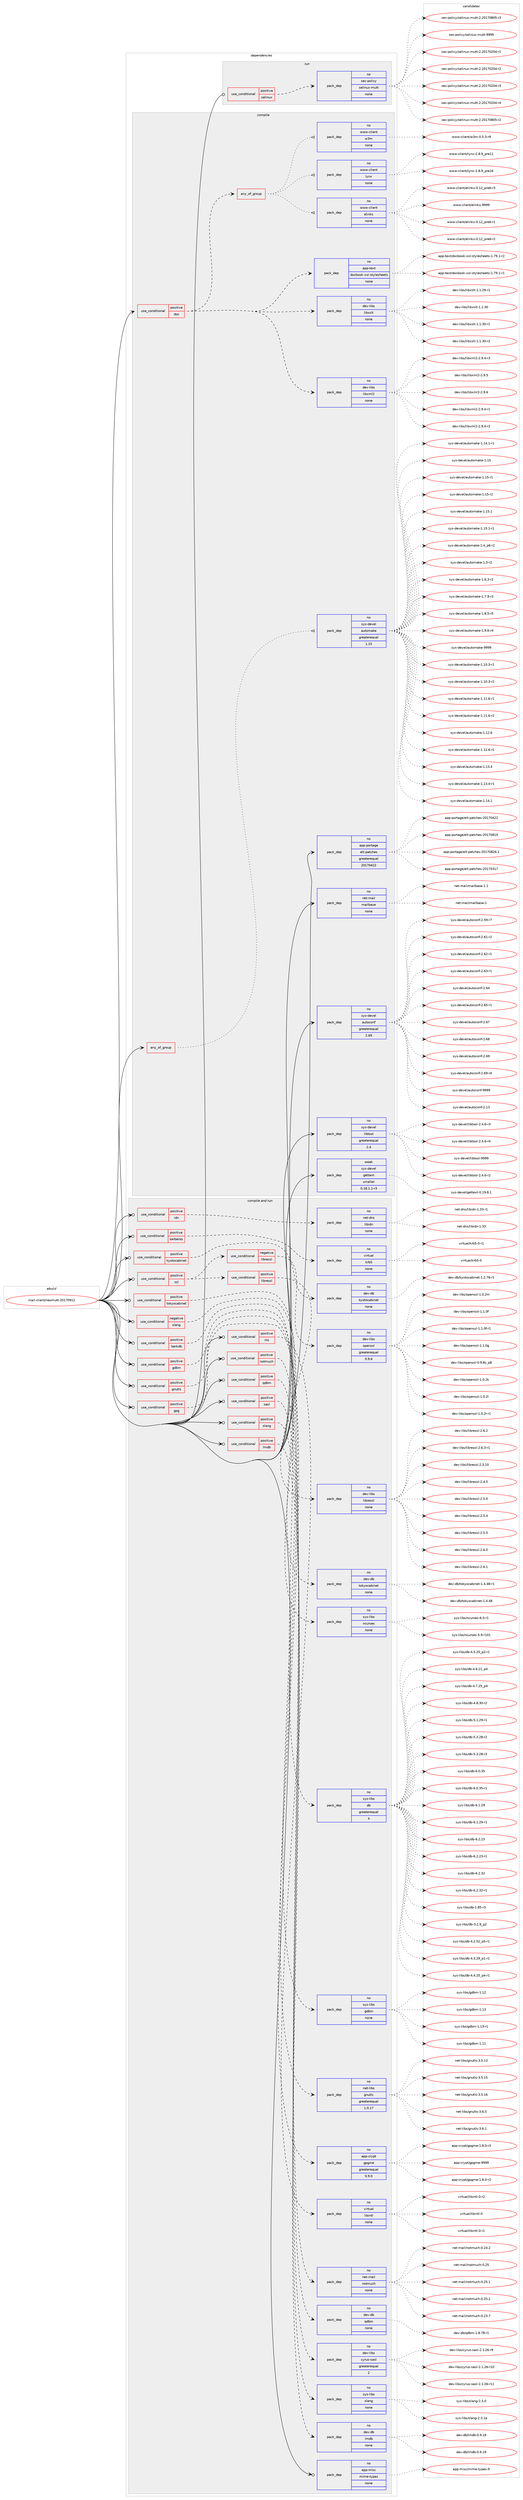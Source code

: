 digraph prolog {

# *************
# Graph options
# *************

newrank=true;
concentrate=true;
compound=true;
graph [rankdir=LR,fontname=Helvetica,fontsize=10,ranksep=1.5];#, ranksep=2.5, nodesep=0.2];
edge  [arrowhead=vee];
node  [fontname=Helvetica,fontsize=10];

# **********
# The ebuild
# **********

subgraph cluster_leftcol {
color=gray;
rank=same;
label=<<i>ebuild</i>>;
id [label="mail-client/neomutt-20170912", color=red, width=4, href="../mail-client/neomutt-20170912.svg"];
}

# ****************
# The dependencies
# ****************

subgraph cluster_midcol {
color=gray;
label=<<i>dependencies</i>>;
subgraph cluster_compile {
fillcolor="#eeeeee";
style=filled;
label=<<i>compile</i>>;
subgraph any4965 {
dependency340709 [label=<<TABLE BORDER="0" CELLBORDER="1" CELLSPACING="0" CELLPADDING="4"><TR><TD CELLPADDING="10">any_of_group</TD></TR></TABLE>>, shape=none, color=red];subgraph pack250553 {
dependency340710 [label=<<TABLE BORDER="0" CELLBORDER="1" CELLSPACING="0" CELLPADDING="4" WIDTH="220"><TR><TD ROWSPAN="6" CELLPADDING="30">pack_dep</TD></TR><TR><TD WIDTH="110">no</TD></TR><TR><TD>sys-devel</TD></TR><TR><TD>automake</TD></TR><TR><TD>greaterequal</TD></TR><TR><TD>1.15</TD></TR></TABLE>>, shape=none, color=blue];
}
dependency340709:e -> dependency340710:w [weight=20,style="dotted",arrowhead="oinv"];
}
id:e -> dependency340709:w [weight=20,style="solid",arrowhead="vee"];
subgraph cond85090 {
dependency340711 [label=<<TABLE BORDER="0" CELLBORDER="1" CELLSPACING="0" CELLPADDING="4"><TR><TD ROWSPAN="3" CELLPADDING="10">use_conditional</TD></TR><TR><TD>positive</TD></TR><TR><TD>doc</TD></TR></TABLE>>, shape=none, color=red];
subgraph pack250554 {
dependency340712 [label=<<TABLE BORDER="0" CELLBORDER="1" CELLSPACING="0" CELLPADDING="4" WIDTH="220"><TR><TD ROWSPAN="6" CELLPADDING="30">pack_dep</TD></TR><TR><TD WIDTH="110">no</TD></TR><TR><TD>dev-libs</TD></TR><TR><TD>libxml2</TD></TR><TR><TD>none</TD></TR><TR><TD></TD></TR></TABLE>>, shape=none, color=blue];
}
dependency340711:e -> dependency340712:w [weight=20,style="dashed",arrowhead="vee"];
subgraph pack250555 {
dependency340713 [label=<<TABLE BORDER="0" CELLBORDER="1" CELLSPACING="0" CELLPADDING="4" WIDTH="220"><TR><TD ROWSPAN="6" CELLPADDING="30">pack_dep</TD></TR><TR><TD WIDTH="110">no</TD></TR><TR><TD>dev-libs</TD></TR><TR><TD>libxslt</TD></TR><TR><TD>none</TD></TR><TR><TD></TD></TR></TABLE>>, shape=none, color=blue];
}
dependency340711:e -> dependency340713:w [weight=20,style="dashed",arrowhead="vee"];
subgraph pack250556 {
dependency340714 [label=<<TABLE BORDER="0" CELLBORDER="1" CELLSPACING="0" CELLPADDING="4" WIDTH="220"><TR><TD ROWSPAN="6" CELLPADDING="30">pack_dep</TD></TR><TR><TD WIDTH="110">no</TD></TR><TR><TD>app-text</TD></TR><TR><TD>docbook-xsl-stylesheets</TD></TR><TR><TD>none</TD></TR><TR><TD></TD></TR></TABLE>>, shape=none, color=blue];
}
dependency340711:e -> dependency340714:w [weight=20,style="dashed",arrowhead="vee"];
subgraph any4966 {
dependency340715 [label=<<TABLE BORDER="0" CELLBORDER="1" CELLSPACING="0" CELLPADDING="4"><TR><TD CELLPADDING="10">any_of_group</TD></TR></TABLE>>, shape=none, color=red];subgraph pack250557 {
dependency340716 [label=<<TABLE BORDER="0" CELLBORDER="1" CELLSPACING="0" CELLPADDING="4" WIDTH="220"><TR><TD ROWSPAN="6" CELLPADDING="30">pack_dep</TD></TR><TR><TD WIDTH="110">no</TD></TR><TR><TD>www-client</TD></TR><TR><TD>lynx</TD></TR><TR><TD>none</TD></TR><TR><TD></TD></TR></TABLE>>, shape=none, color=blue];
}
dependency340715:e -> dependency340716:w [weight=20,style="dotted",arrowhead="oinv"];
subgraph pack250558 {
dependency340717 [label=<<TABLE BORDER="0" CELLBORDER="1" CELLSPACING="0" CELLPADDING="4" WIDTH="220"><TR><TD ROWSPAN="6" CELLPADDING="30">pack_dep</TD></TR><TR><TD WIDTH="110">no</TD></TR><TR><TD>www-client</TD></TR><TR><TD>w3m</TD></TR><TR><TD>none</TD></TR><TR><TD></TD></TR></TABLE>>, shape=none, color=blue];
}
dependency340715:e -> dependency340717:w [weight=20,style="dotted",arrowhead="oinv"];
subgraph pack250559 {
dependency340718 [label=<<TABLE BORDER="0" CELLBORDER="1" CELLSPACING="0" CELLPADDING="4" WIDTH="220"><TR><TD ROWSPAN="6" CELLPADDING="30">pack_dep</TD></TR><TR><TD WIDTH="110">no</TD></TR><TR><TD>www-client</TD></TR><TR><TD>elinks</TD></TR><TR><TD>none</TD></TR><TR><TD></TD></TR></TABLE>>, shape=none, color=blue];
}
dependency340715:e -> dependency340718:w [weight=20,style="dotted",arrowhead="oinv"];
}
dependency340711:e -> dependency340715:w [weight=20,style="dashed",arrowhead="vee"];
}
id:e -> dependency340711:w [weight=20,style="solid",arrowhead="vee"];
subgraph pack250560 {
dependency340719 [label=<<TABLE BORDER="0" CELLBORDER="1" CELLSPACING="0" CELLPADDING="4" WIDTH="220"><TR><TD ROWSPAN="6" CELLPADDING="30">pack_dep</TD></TR><TR><TD WIDTH="110">no</TD></TR><TR><TD>app-portage</TD></TR><TR><TD>elt-patches</TD></TR><TR><TD>greaterequal</TD></TR><TR><TD>20170422</TD></TR></TABLE>>, shape=none, color=blue];
}
id:e -> dependency340719:w [weight=20,style="solid",arrowhead="vee"];
subgraph pack250561 {
dependency340720 [label=<<TABLE BORDER="0" CELLBORDER="1" CELLSPACING="0" CELLPADDING="4" WIDTH="220"><TR><TD ROWSPAN="6" CELLPADDING="30">pack_dep</TD></TR><TR><TD WIDTH="110">no</TD></TR><TR><TD>net-mail</TD></TR><TR><TD>mailbase</TD></TR><TR><TD>none</TD></TR><TR><TD></TD></TR></TABLE>>, shape=none, color=blue];
}
id:e -> dependency340720:w [weight=20,style="solid",arrowhead="vee"];
subgraph pack250562 {
dependency340721 [label=<<TABLE BORDER="0" CELLBORDER="1" CELLSPACING="0" CELLPADDING="4" WIDTH="220"><TR><TD ROWSPAN="6" CELLPADDING="30">pack_dep</TD></TR><TR><TD WIDTH="110">no</TD></TR><TR><TD>sys-devel</TD></TR><TR><TD>autoconf</TD></TR><TR><TD>greaterequal</TD></TR><TR><TD>2.69</TD></TR></TABLE>>, shape=none, color=blue];
}
id:e -> dependency340721:w [weight=20,style="solid",arrowhead="vee"];
subgraph pack250563 {
dependency340722 [label=<<TABLE BORDER="0" CELLBORDER="1" CELLSPACING="0" CELLPADDING="4" WIDTH="220"><TR><TD ROWSPAN="6" CELLPADDING="30">pack_dep</TD></TR><TR><TD WIDTH="110">no</TD></TR><TR><TD>sys-devel</TD></TR><TR><TD>libtool</TD></TR><TR><TD>greaterequal</TD></TR><TR><TD>2.4</TD></TR></TABLE>>, shape=none, color=blue];
}
id:e -> dependency340722:w [weight=20,style="solid",arrowhead="vee"];
subgraph pack250564 {
dependency340723 [label=<<TABLE BORDER="0" CELLBORDER="1" CELLSPACING="0" CELLPADDING="4" WIDTH="220"><TR><TD ROWSPAN="6" CELLPADDING="30">pack_dep</TD></TR><TR><TD WIDTH="110">weak</TD></TR><TR><TD>sys-devel</TD></TR><TR><TD>gettext</TD></TR><TR><TD>smaller</TD></TR><TR><TD>0.18.1.1-r3</TD></TR></TABLE>>, shape=none, color=blue];
}
id:e -> dependency340723:w [weight=20,style="solid",arrowhead="vee"];
}
subgraph cluster_compileandrun {
fillcolor="#eeeeee";
style=filled;
label=<<i>compile and run</i>>;
subgraph cond85091 {
dependency340724 [label=<<TABLE BORDER="0" CELLBORDER="1" CELLSPACING="0" CELLPADDING="4"><TR><TD ROWSPAN="3" CELLPADDING="10">use_conditional</TD></TR><TR><TD>negative</TD></TR><TR><TD>slang</TD></TR></TABLE>>, shape=none, color=red];
subgraph pack250565 {
dependency340725 [label=<<TABLE BORDER="0" CELLBORDER="1" CELLSPACING="0" CELLPADDING="4" WIDTH="220"><TR><TD ROWSPAN="6" CELLPADDING="30">pack_dep</TD></TR><TR><TD WIDTH="110">no</TD></TR><TR><TD>sys-libs</TD></TR><TR><TD>ncurses</TD></TR><TR><TD>none</TD></TR><TR><TD></TD></TR></TABLE>>, shape=none, color=blue];
}
dependency340724:e -> dependency340725:w [weight=20,style="dashed",arrowhead="vee"];
}
id:e -> dependency340724:w [weight=20,style="solid",arrowhead="odotvee"];
subgraph cond85092 {
dependency340726 [label=<<TABLE BORDER="0" CELLBORDER="1" CELLSPACING="0" CELLPADDING="4"><TR><TD ROWSPAN="3" CELLPADDING="10">use_conditional</TD></TR><TR><TD>positive</TD></TR><TR><TD>berkdb</TD></TR></TABLE>>, shape=none, color=red];
subgraph pack250566 {
dependency340727 [label=<<TABLE BORDER="0" CELLBORDER="1" CELLSPACING="0" CELLPADDING="4" WIDTH="220"><TR><TD ROWSPAN="6" CELLPADDING="30">pack_dep</TD></TR><TR><TD WIDTH="110">no</TD></TR><TR><TD>sys-libs</TD></TR><TR><TD>db</TD></TR><TR><TD>greaterequal</TD></TR><TR><TD>4</TD></TR></TABLE>>, shape=none, color=blue];
}
dependency340726:e -> dependency340727:w [weight=20,style="dashed",arrowhead="vee"];
}
id:e -> dependency340726:w [weight=20,style="solid",arrowhead="odotvee"];
subgraph cond85093 {
dependency340728 [label=<<TABLE BORDER="0" CELLBORDER="1" CELLSPACING="0" CELLPADDING="4"><TR><TD ROWSPAN="3" CELLPADDING="10">use_conditional</TD></TR><TR><TD>positive</TD></TR><TR><TD>gdbm</TD></TR></TABLE>>, shape=none, color=red];
subgraph pack250567 {
dependency340729 [label=<<TABLE BORDER="0" CELLBORDER="1" CELLSPACING="0" CELLPADDING="4" WIDTH="220"><TR><TD ROWSPAN="6" CELLPADDING="30">pack_dep</TD></TR><TR><TD WIDTH="110">no</TD></TR><TR><TD>sys-libs</TD></TR><TR><TD>gdbm</TD></TR><TR><TD>none</TD></TR><TR><TD></TD></TR></TABLE>>, shape=none, color=blue];
}
dependency340728:e -> dependency340729:w [weight=20,style="dashed",arrowhead="vee"];
}
id:e -> dependency340728:w [weight=20,style="solid",arrowhead="odotvee"];
subgraph cond85094 {
dependency340730 [label=<<TABLE BORDER="0" CELLBORDER="1" CELLSPACING="0" CELLPADDING="4"><TR><TD ROWSPAN="3" CELLPADDING="10">use_conditional</TD></TR><TR><TD>positive</TD></TR><TR><TD>gnutls</TD></TR></TABLE>>, shape=none, color=red];
subgraph pack250568 {
dependency340731 [label=<<TABLE BORDER="0" CELLBORDER="1" CELLSPACING="0" CELLPADDING="4" WIDTH="220"><TR><TD ROWSPAN="6" CELLPADDING="30">pack_dep</TD></TR><TR><TD WIDTH="110">no</TD></TR><TR><TD>net-libs</TD></TR><TR><TD>gnutls</TD></TR><TR><TD>greaterequal</TD></TR><TR><TD>1.0.17</TD></TR></TABLE>>, shape=none, color=blue];
}
dependency340730:e -> dependency340731:w [weight=20,style="dashed",arrowhead="vee"];
}
id:e -> dependency340730:w [weight=20,style="solid",arrowhead="odotvee"];
subgraph cond85095 {
dependency340732 [label=<<TABLE BORDER="0" CELLBORDER="1" CELLSPACING="0" CELLPADDING="4"><TR><TD ROWSPAN="3" CELLPADDING="10">use_conditional</TD></TR><TR><TD>positive</TD></TR><TR><TD>gpg</TD></TR></TABLE>>, shape=none, color=red];
subgraph pack250569 {
dependency340733 [label=<<TABLE BORDER="0" CELLBORDER="1" CELLSPACING="0" CELLPADDING="4" WIDTH="220"><TR><TD ROWSPAN="6" CELLPADDING="30">pack_dep</TD></TR><TR><TD WIDTH="110">no</TD></TR><TR><TD>app-crypt</TD></TR><TR><TD>gpgme</TD></TR><TR><TD>greaterequal</TD></TR><TR><TD>0.9.0</TD></TR></TABLE>>, shape=none, color=blue];
}
dependency340732:e -> dependency340733:w [weight=20,style="dashed",arrowhead="vee"];
}
id:e -> dependency340732:w [weight=20,style="solid",arrowhead="odotvee"];
subgraph cond85096 {
dependency340734 [label=<<TABLE BORDER="0" CELLBORDER="1" CELLSPACING="0" CELLPADDING="4"><TR><TD ROWSPAN="3" CELLPADDING="10">use_conditional</TD></TR><TR><TD>positive</TD></TR><TR><TD>idn</TD></TR></TABLE>>, shape=none, color=red];
subgraph pack250570 {
dependency340735 [label=<<TABLE BORDER="0" CELLBORDER="1" CELLSPACING="0" CELLPADDING="4" WIDTH="220"><TR><TD ROWSPAN="6" CELLPADDING="30">pack_dep</TD></TR><TR><TD WIDTH="110">no</TD></TR><TR><TD>net-dns</TD></TR><TR><TD>libidn</TD></TR><TR><TD>none</TD></TR><TR><TD></TD></TR></TABLE>>, shape=none, color=blue];
}
dependency340734:e -> dependency340735:w [weight=20,style="dashed",arrowhead="vee"];
}
id:e -> dependency340734:w [weight=20,style="solid",arrowhead="odotvee"];
subgraph cond85097 {
dependency340736 [label=<<TABLE BORDER="0" CELLBORDER="1" CELLSPACING="0" CELLPADDING="4"><TR><TD ROWSPAN="3" CELLPADDING="10">use_conditional</TD></TR><TR><TD>positive</TD></TR><TR><TD>kerberos</TD></TR></TABLE>>, shape=none, color=red];
subgraph pack250571 {
dependency340737 [label=<<TABLE BORDER="0" CELLBORDER="1" CELLSPACING="0" CELLPADDING="4" WIDTH="220"><TR><TD ROWSPAN="6" CELLPADDING="30">pack_dep</TD></TR><TR><TD WIDTH="110">no</TD></TR><TR><TD>virtual</TD></TR><TR><TD>krb5</TD></TR><TR><TD>none</TD></TR><TR><TD></TD></TR></TABLE>>, shape=none, color=blue];
}
dependency340736:e -> dependency340737:w [weight=20,style="dashed",arrowhead="vee"];
}
id:e -> dependency340736:w [weight=20,style="solid",arrowhead="odotvee"];
subgraph cond85098 {
dependency340738 [label=<<TABLE BORDER="0" CELLBORDER="1" CELLSPACING="0" CELLPADDING="4"><TR><TD ROWSPAN="3" CELLPADDING="10">use_conditional</TD></TR><TR><TD>positive</TD></TR><TR><TD>kyotocabinet</TD></TR></TABLE>>, shape=none, color=red];
subgraph pack250572 {
dependency340739 [label=<<TABLE BORDER="0" CELLBORDER="1" CELLSPACING="0" CELLPADDING="4" WIDTH="220"><TR><TD ROWSPAN="6" CELLPADDING="30">pack_dep</TD></TR><TR><TD WIDTH="110">no</TD></TR><TR><TD>dev-db</TD></TR><TR><TD>kyotocabinet</TD></TR><TR><TD>none</TD></TR><TR><TD></TD></TR></TABLE>>, shape=none, color=blue];
}
dependency340738:e -> dependency340739:w [weight=20,style="dashed",arrowhead="vee"];
}
id:e -> dependency340738:w [weight=20,style="solid",arrowhead="odotvee"];
subgraph cond85099 {
dependency340740 [label=<<TABLE BORDER="0" CELLBORDER="1" CELLSPACING="0" CELLPADDING="4"><TR><TD ROWSPAN="3" CELLPADDING="10">use_conditional</TD></TR><TR><TD>positive</TD></TR><TR><TD>lmdb</TD></TR></TABLE>>, shape=none, color=red];
subgraph pack250573 {
dependency340741 [label=<<TABLE BORDER="0" CELLBORDER="1" CELLSPACING="0" CELLPADDING="4" WIDTH="220"><TR><TD ROWSPAN="6" CELLPADDING="30">pack_dep</TD></TR><TR><TD WIDTH="110">no</TD></TR><TR><TD>dev-db</TD></TR><TR><TD>lmdb</TD></TR><TR><TD>none</TD></TR><TR><TD></TD></TR></TABLE>>, shape=none, color=blue];
}
dependency340740:e -> dependency340741:w [weight=20,style="dashed",arrowhead="vee"];
}
id:e -> dependency340740:w [weight=20,style="solid",arrowhead="odotvee"];
subgraph cond85100 {
dependency340742 [label=<<TABLE BORDER="0" CELLBORDER="1" CELLSPACING="0" CELLPADDING="4"><TR><TD ROWSPAN="3" CELLPADDING="10">use_conditional</TD></TR><TR><TD>positive</TD></TR><TR><TD>nls</TD></TR></TABLE>>, shape=none, color=red];
subgraph pack250574 {
dependency340743 [label=<<TABLE BORDER="0" CELLBORDER="1" CELLSPACING="0" CELLPADDING="4" WIDTH="220"><TR><TD ROWSPAN="6" CELLPADDING="30">pack_dep</TD></TR><TR><TD WIDTH="110">no</TD></TR><TR><TD>virtual</TD></TR><TR><TD>libintl</TD></TR><TR><TD>none</TD></TR><TR><TD></TD></TR></TABLE>>, shape=none, color=blue];
}
dependency340742:e -> dependency340743:w [weight=20,style="dashed",arrowhead="vee"];
}
id:e -> dependency340742:w [weight=20,style="solid",arrowhead="odotvee"];
subgraph cond85101 {
dependency340744 [label=<<TABLE BORDER="0" CELLBORDER="1" CELLSPACING="0" CELLPADDING="4"><TR><TD ROWSPAN="3" CELLPADDING="10">use_conditional</TD></TR><TR><TD>positive</TD></TR><TR><TD>notmuch</TD></TR></TABLE>>, shape=none, color=red];
subgraph pack250575 {
dependency340745 [label=<<TABLE BORDER="0" CELLBORDER="1" CELLSPACING="0" CELLPADDING="4" WIDTH="220"><TR><TD ROWSPAN="6" CELLPADDING="30">pack_dep</TD></TR><TR><TD WIDTH="110">no</TD></TR><TR><TD>net-mail</TD></TR><TR><TD>notmuch</TD></TR><TR><TD>none</TD></TR><TR><TD></TD></TR></TABLE>>, shape=none, color=blue];
}
dependency340744:e -> dependency340745:w [weight=20,style="dashed",arrowhead="vee"];
}
id:e -> dependency340744:w [weight=20,style="solid",arrowhead="odotvee"];
subgraph cond85102 {
dependency340746 [label=<<TABLE BORDER="0" CELLBORDER="1" CELLSPACING="0" CELLPADDING="4"><TR><TD ROWSPAN="3" CELLPADDING="10">use_conditional</TD></TR><TR><TD>positive</TD></TR><TR><TD>qdbm</TD></TR></TABLE>>, shape=none, color=red];
subgraph pack250576 {
dependency340747 [label=<<TABLE BORDER="0" CELLBORDER="1" CELLSPACING="0" CELLPADDING="4" WIDTH="220"><TR><TD ROWSPAN="6" CELLPADDING="30">pack_dep</TD></TR><TR><TD WIDTH="110">no</TD></TR><TR><TD>dev-db</TD></TR><TR><TD>qdbm</TD></TR><TR><TD>none</TD></TR><TR><TD></TD></TR></TABLE>>, shape=none, color=blue];
}
dependency340746:e -> dependency340747:w [weight=20,style="dashed",arrowhead="vee"];
}
id:e -> dependency340746:w [weight=20,style="solid",arrowhead="odotvee"];
subgraph cond85103 {
dependency340748 [label=<<TABLE BORDER="0" CELLBORDER="1" CELLSPACING="0" CELLPADDING="4"><TR><TD ROWSPAN="3" CELLPADDING="10">use_conditional</TD></TR><TR><TD>positive</TD></TR><TR><TD>sasl</TD></TR></TABLE>>, shape=none, color=red];
subgraph pack250577 {
dependency340749 [label=<<TABLE BORDER="0" CELLBORDER="1" CELLSPACING="0" CELLPADDING="4" WIDTH="220"><TR><TD ROWSPAN="6" CELLPADDING="30">pack_dep</TD></TR><TR><TD WIDTH="110">no</TD></TR><TR><TD>dev-libs</TD></TR><TR><TD>cyrus-sasl</TD></TR><TR><TD>greaterequal</TD></TR><TR><TD>2</TD></TR></TABLE>>, shape=none, color=blue];
}
dependency340748:e -> dependency340749:w [weight=20,style="dashed",arrowhead="vee"];
}
id:e -> dependency340748:w [weight=20,style="solid",arrowhead="odotvee"];
subgraph cond85104 {
dependency340750 [label=<<TABLE BORDER="0" CELLBORDER="1" CELLSPACING="0" CELLPADDING="4"><TR><TD ROWSPAN="3" CELLPADDING="10">use_conditional</TD></TR><TR><TD>positive</TD></TR><TR><TD>slang</TD></TR></TABLE>>, shape=none, color=red];
subgraph pack250578 {
dependency340751 [label=<<TABLE BORDER="0" CELLBORDER="1" CELLSPACING="0" CELLPADDING="4" WIDTH="220"><TR><TD ROWSPAN="6" CELLPADDING="30">pack_dep</TD></TR><TR><TD WIDTH="110">no</TD></TR><TR><TD>sys-libs</TD></TR><TR><TD>slang</TD></TR><TR><TD>none</TD></TR><TR><TD></TD></TR></TABLE>>, shape=none, color=blue];
}
dependency340750:e -> dependency340751:w [weight=20,style="dashed",arrowhead="vee"];
}
id:e -> dependency340750:w [weight=20,style="solid",arrowhead="odotvee"];
subgraph cond85105 {
dependency340752 [label=<<TABLE BORDER="0" CELLBORDER="1" CELLSPACING="0" CELLPADDING="4"><TR><TD ROWSPAN="3" CELLPADDING="10">use_conditional</TD></TR><TR><TD>positive</TD></TR><TR><TD>ssl</TD></TR></TABLE>>, shape=none, color=red];
subgraph cond85106 {
dependency340753 [label=<<TABLE BORDER="0" CELLBORDER="1" CELLSPACING="0" CELLPADDING="4"><TR><TD ROWSPAN="3" CELLPADDING="10">use_conditional</TD></TR><TR><TD>negative</TD></TR><TR><TD>libressl</TD></TR></TABLE>>, shape=none, color=red];
subgraph pack250579 {
dependency340754 [label=<<TABLE BORDER="0" CELLBORDER="1" CELLSPACING="0" CELLPADDING="4" WIDTH="220"><TR><TD ROWSPAN="6" CELLPADDING="30">pack_dep</TD></TR><TR><TD WIDTH="110">no</TD></TR><TR><TD>dev-libs</TD></TR><TR><TD>openssl</TD></TR><TR><TD>greaterequal</TD></TR><TR><TD>0.9.6</TD></TR></TABLE>>, shape=none, color=blue];
}
dependency340753:e -> dependency340754:w [weight=20,style="dashed",arrowhead="vee"];
}
dependency340752:e -> dependency340753:w [weight=20,style="dashed",arrowhead="vee"];
subgraph cond85107 {
dependency340755 [label=<<TABLE BORDER="0" CELLBORDER="1" CELLSPACING="0" CELLPADDING="4"><TR><TD ROWSPAN="3" CELLPADDING="10">use_conditional</TD></TR><TR><TD>positive</TD></TR><TR><TD>libressl</TD></TR></TABLE>>, shape=none, color=red];
subgraph pack250580 {
dependency340756 [label=<<TABLE BORDER="0" CELLBORDER="1" CELLSPACING="0" CELLPADDING="4" WIDTH="220"><TR><TD ROWSPAN="6" CELLPADDING="30">pack_dep</TD></TR><TR><TD WIDTH="110">no</TD></TR><TR><TD>dev-libs</TD></TR><TR><TD>libressl</TD></TR><TR><TD>none</TD></TR><TR><TD></TD></TR></TABLE>>, shape=none, color=blue];
}
dependency340755:e -> dependency340756:w [weight=20,style="dashed",arrowhead="vee"];
}
dependency340752:e -> dependency340755:w [weight=20,style="dashed",arrowhead="vee"];
}
id:e -> dependency340752:w [weight=20,style="solid",arrowhead="odotvee"];
subgraph cond85108 {
dependency340757 [label=<<TABLE BORDER="0" CELLBORDER="1" CELLSPACING="0" CELLPADDING="4"><TR><TD ROWSPAN="3" CELLPADDING="10">use_conditional</TD></TR><TR><TD>positive</TD></TR><TR><TD>tokyocabinet</TD></TR></TABLE>>, shape=none, color=red];
subgraph pack250581 {
dependency340758 [label=<<TABLE BORDER="0" CELLBORDER="1" CELLSPACING="0" CELLPADDING="4" WIDTH="220"><TR><TD ROWSPAN="6" CELLPADDING="30">pack_dep</TD></TR><TR><TD WIDTH="110">no</TD></TR><TR><TD>dev-db</TD></TR><TR><TD>tokyocabinet</TD></TR><TR><TD>none</TD></TR><TR><TD></TD></TR></TABLE>>, shape=none, color=blue];
}
dependency340757:e -> dependency340758:w [weight=20,style="dashed",arrowhead="vee"];
}
id:e -> dependency340757:w [weight=20,style="solid",arrowhead="odotvee"];
subgraph pack250582 {
dependency340759 [label=<<TABLE BORDER="0" CELLBORDER="1" CELLSPACING="0" CELLPADDING="4" WIDTH="220"><TR><TD ROWSPAN="6" CELLPADDING="30">pack_dep</TD></TR><TR><TD WIDTH="110">no</TD></TR><TR><TD>app-misc</TD></TR><TR><TD>mime-types</TD></TR><TR><TD>none</TD></TR><TR><TD></TD></TR></TABLE>>, shape=none, color=blue];
}
id:e -> dependency340759:w [weight=20,style="solid",arrowhead="odotvee"];
}
subgraph cluster_run {
fillcolor="#eeeeee";
style=filled;
label=<<i>run</i>>;
subgraph cond85109 {
dependency340760 [label=<<TABLE BORDER="0" CELLBORDER="1" CELLSPACING="0" CELLPADDING="4"><TR><TD ROWSPAN="3" CELLPADDING="10">use_conditional</TD></TR><TR><TD>positive</TD></TR><TR><TD>selinux</TD></TR></TABLE>>, shape=none, color=red];
subgraph pack250583 {
dependency340761 [label=<<TABLE BORDER="0" CELLBORDER="1" CELLSPACING="0" CELLPADDING="4" WIDTH="220"><TR><TD ROWSPAN="6" CELLPADDING="30">pack_dep</TD></TR><TR><TD WIDTH="110">no</TD></TR><TR><TD>sec-policy</TD></TR><TR><TD>selinux-mutt</TD></TR><TR><TD>none</TD></TR><TR><TD></TD></TR></TABLE>>, shape=none, color=blue];
}
dependency340760:e -> dependency340761:w [weight=20,style="dashed",arrowhead="vee"];
}
id:e -> dependency340760:w [weight=20,style="solid",arrowhead="odot"];
}
}

# **************
# The candidates
# **************

subgraph cluster_choices {
rank=same;
color=gray;
label=<<i>candidates</i>>;

subgraph choice250553 {
color=black;
nodesep=1;
choice11512111545100101118101108479711711611110997107101454946494846514511449 [label="sys-devel/automake-1.10.3-r1", color=red, width=4,href="../sys-devel/automake-1.10.3-r1.svg"];
choice11512111545100101118101108479711711611110997107101454946494846514511450 [label="sys-devel/automake-1.10.3-r2", color=red, width=4,href="../sys-devel/automake-1.10.3-r2.svg"];
choice11512111545100101118101108479711711611110997107101454946494946544511449 [label="sys-devel/automake-1.11.6-r1", color=red, width=4,href="../sys-devel/automake-1.11.6-r1.svg"];
choice11512111545100101118101108479711711611110997107101454946494946544511450 [label="sys-devel/automake-1.11.6-r2", color=red, width=4,href="../sys-devel/automake-1.11.6-r2.svg"];
choice1151211154510010111810110847971171161111099710710145494649504654 [label="sys-devel/automake-1.12.6", color=red, width=4,href="../sys-devel/automake-1.12.6.svg"];
choice11512111545100101118101108479711711611110997107101454946495046544511449 [label="sys-devel/automake-1.12.6-r1", color=red, width=4,href="../sys-devel/automake-1.12.6-r1.svg"];
choice1151211154510010111810110847971171161111099710710145494649514652 [label="sys-devel/automake-1.13.4", color=red, width=4,href="../sys-devel/automake-1.13.4.svg"];
choice11512111545100101118101108479711711611110997107101454946495146524511449 [label="sys-devel/automake-1.13.4-r1", color=red, width=4,href="../sys-devel/automake-1.13.4-r1.svg"];
choice1151211154510010111810110847971171161111099710710145494649524649 [label="sys-devel/automake-1.14.1", color=red, width=4,href="../sys-devel/automake-1.14.1.svg"];
choice11512111545100101118101108479711711611110997107101454946495246494511449 [label="sys-devel/automake-1.14.1-r1", color=red, width=4,href="../sys-devel/automake-1.14.1-r1.svg"];
choice115121115451001011181011084797117116111109971071014549464953 [label="sys-devel/automake-1.15", color=red, width=4,href="../sys-devel/automake-1.15.svg"];
choice1151211154510010111810110847971171161111099710710145494649534511449 [label="sys-devel/automake-1.15-r1", color=red, width=4,href="../sys-devel/automake-1.15-r1.svg"];
choice1151211154510010111810110847971171161111099710710145494649534511450 [label="sys-devel/automake-1.15-r2", color=red, width=4,href="../sys-devel/automake-1.15-r2.svg"];
choice1151211154510010111810110847971171161111099710710145494649534649 [label="sys-devel/automake-1.15.1", color=red, width=4,href="../sys-devel/automake-1.15.1.svg"];
choice11512111545100101118101108479711711611110997107101454946495346494511449 [label="sys-devel/automake-1.15.1-r1", color=red, width=4,href="../sys-devel/automake-1.15.1-r1.svg"];
choice115121115451001011181011084797117116111109971071014549465295112544511450 [label="sys-devel/automake-1.4_p6-r2", color=red, width=4,href="../sys-devel/automake-1.4_p6-r2.svg"];
choice11512111545100101118101108479711711611110997107101454946534511450 [label="sys-devel/automake-1.5-r2", color=red, width=4,href="../sys-devel/automake-1.5-r2.svg"];
choice115121115451001011181011084797117116111109971071014549465446514511450 [label="sys-devel/automake-1.6.3-r2", color=red, width=4,href="../sys-devel/automake-1.6.3-r2.svg"];
choice115121115451001011181011084797117116111109971071014549465546574511451 [label="sys-devel/automake-1.7.9-r3", color=red, width=4,href="../sys-devel/automake-1.7.9-r3.svg"];
choice115121115451001011181011084797117116111109971071014549465646534511453 [label="sys-devel/automake-1.8.5-r5", color=red, width=4,href="../sys-devel/automake-1.8.5-r5.svg"];
choice115121115451001011181011084797117116111109971071014549465746544511452 [label="sys-devel/automake-1.9.6-r4", color=red, width=4,href="../sys-devel/automake-1.9.6-r4.svg"];
choice115121115451001011181011084797117116111109971071014557575757 [label="sys-devel/automake-9999", color=red, width=4,href="../sys-devel/automake-9999.svg"];
dependency340710:e -> choice11512111545100101118101108479711711611110997107101454946494846514511449:w [style=dotted,weight="100"];
dependency340710:e -> choice11512111545100101118101108479711711611110997107101454946494846514511450:w [style=dotted,weight="100"];
dependency340710:e -> choice11512111545100101118101108479711711611110997107101454946494946544511449:w [style=dotted,weight="100"];
dependency340710:e -> choice11512111545100101118101108479711711611110997107101454946494946544511450:w [style=dotted,weight="100"];
dependency340710:e -> choice1151211154510010111810110847971171161111099710710145494649504654:w [style=dotted,weight="100"];
dependency340710:e -> choice11512111545100101118101108479711711611110997107101454946495046544511449:w [style=dotted,weight="100"];
dependency340710:e -> choice1151211154510010111810110847971171161111099710710145494649514652:w [style=dotted,weight="100"];
dependency340710:e -> choice11512111545100101118101108479711711611110997107101454946495146524511449:w [style=dotted,weight="100"];
dependency340710:e -> choice1151211154510010111810110847971171161111099710710145494649524649:w [style=dotted,weight="100"];
dependency340710:e -> choice11512111545100101118101108479711711611110997107101454946495246494511449:w [style=dotted,weight="100"];
dependency340710:e -> choice115121115451001011181011084797117116111109971071014549464953:w [style=dotted,weight="100"];
dependency340710:e -> choice1151211154510010111810110847971171161111099710710145494649534511449:w [style=dotted,weight="100"];
dependency340710:e -> choice1151211154510010111810110847971171161111099710710145494649534511450:w [style=dotted,weight="100"];
dependency340710:e -> choice1151211154510010111810110847971171161111099710710145494649534649:w [style=dotted,weight="100"];
dependency340710:e -> choice11512111545100101118101108479711711611110997107101454946495346494511449:w [style=dotted,weight="100"];
dependency340710:e -> choice115121115451001011181011084797117116111109971071014549465295112544511450:w [style=dotted,weight="100"];
dependency340710:e -> choice11512111545100101118101108479711711611110997107101454946534511450:w [style=dotted,weight="100"];
dependency340710:e -> choice115121115451001011181011084797117116111109971071014549465446514511450:w [style=dotted,weight="100"];
dependency340710:e -> choice115121115451001011181011084797117116111109971071014549465546574511451:w [style=dotted,weight="100"];
dependency340710:e -> choice115121115451001011181011084797117116111109971071014549465646534511453:w [style=dotted,weight="100"];
dependency340710:e -> choice115121115451001011181011084797117116111109971071014549465746544511452:w [style=dotted,weight="100"];
dependency340710:e -> choice115121115451001011181011084797117116111109971071014557575757:w [style=dotted,weight="100"];
}
subgraph choice250554 {
color=black;
nodesep=1;
choice10010111845108105981154710810598120109108504550465746524511449 [label="dev-libs/libxml2-2.9.4-r1", color=red, width=4,href="../dev-libs/libxml2-2.9.4-r1.svg"];
choice10010111845108105981154710810598120109108504550465746524511450 [label="dev-libs/libxml2-2.9.4-r2", color=red, width=4,href="../dev-libs/libxml2-2.9.4-r2.svg"];
choice10010111845108105981154710810598120109108504550465746524511451 [label="dev-libs/libxml2-2.9.4-r3", color=red, width=4,href="../dev-libs/libxml2-2.9.4-r3.svg"];
choice1001011184510810598115471081059812010910850455046574653 [label="dev-libs/libxml2-2.9.5", color=red, width=4,href="../dev-libs/libxml2-2.9.5.svg"];
choice1001011184510810598115471081059812010910850455046574654 [label="dev-libs/libxml2-2.9.6", color=red, width=4,href="../dev-libs/libxml2-2.9.6.svg"];
dependency340712:e -> choice10010111845108105981154710810598120109108504550465746524511449:w [style=dotted,weight="100"];
dependency340712:e -> choice10010111845108105981154710810598120109108504550465746524511450:w [style=dotted,weight="100"];
dependency340712:e -> choice10010111845108105981154710810598120109108504550465746524511451:w [style=dotted,weight="100"];
dependency340712:e -> choice1001011184510810598115471081059812010910850455046574653:w [style=dotted,weight="100"];
dependency340712:e -> choice1001011184510810598115471081059812010910850455046574654:w [style=dotted,weight="100"];
}
subgraph choice250555 {
color=black;
nodesep=1;
choice10010111845108105981154710810598120115108116454946494650574511449 [label="dev-libs/libxslt-1.1.29-r1", color=red, width=4,href="../dev-libs/libxslt-1.1.29-r1.svg"];
choice1001011184510810598115471081059812011510811645494649465148 [label="dev-libs/libxslt-1.1.30", color=red, width=4,href="../dev-libs/libxslt-1.1.30.svg"];
choice10010111845108105981154710810598120115108116454946494651484511449 [label="dev-libs/libxslt-1.1.30-r1", color=red, width=4,href="../dev-libs/libxslt-1.1.30-r1.svg"];
choice10010111845108105981154710810598120115108116454946494651484511450 [label="dev-libs/libxslt-1.1.30-r2", color=red, width=4,href="../dev-libs/libxslt-1.1.30-r2.svg"];
dependency340713:e -> choice10010111845108105981154710810598120115108116454946494650574511449:w [style=dotted,weight="100"];
dependency340713:e -> choice1001011184510810598115471081059812011510811645494649465148:w [style=dotted,weight="100"];
dependency340713:e -> choice10010111845108105981154710810598120115108116454946494651484511449:w [style=dotted,weight="100"];
dependency340713:e -> choice10010111845108105981154710810598120115108116454946494651484511450:w [style=dotted,weight="100"];
}
subgraph choice250556 {
color=black;
nodesep=1;
choice97112112451161011201164710011199981111111074512011510845115116121108101115104101101116115454946555746494511449 [label="app-text/docbook-xsl-stylesheets-1.79.1-r1", color=red, width=4,href="../app-text/docbook-xsl-stylesheets-1.79.1-r1.svg"];
choice97112112451161011201164710011199981111111074512011510845115116121108101115104101101116115454946555746494511450 [label="app-text/docbook-xsl-stylesheets-1.79.1-r2", color=red, width=4,href="../app-text/docbook-xsl-stylesheets-1.79.1-r2.svg"];
dependency340714:e -> choice97112112451161011201164710011199981111111074512011510845115116121108101115104101101116115454946555746494511449:w [style=dotted,weight="100"];
dependency340714:e -> choice97112112451161011201164710011199981111111074512011510845115116121108101115104101101116115454946555746494511450:w [style=dotted,weight="100"];
}
subgraph choice250557 {
color=black;
nodesep=1;
choice119119119459910810510111011647108121110120455046564657951121141014949 [label="www-client/lynx-2.8.9_pre11", color=red, width=4,href="../www-client/lynx-2.8.9_pre11.svg"];
choice119119119459910810510111011647108121110120455046564657951121141014954 [label="www-client/lynx-2.8.9_pre16", color=red, width=4,href="../www-client/lynx-2.8.9_pre16.svg"];
dependency340716:e -> choice119119119459910810510111011647108121110120455046564657951121141014949:w [style=dotted,weight="100"];
dependency340716:e -> choice119119119459910810510111011647108121110120455046564657951121141014954:w [style=dotted,weight="100"];
}
subgraph choice250558 {
color=black;
nodesep=1;
choice119119119459910810510111011647119511094548465346514511457 [label="www-client/w3m-0.5.3-r9", color=red, width=4,href="../www-client/w3m-0.5.3-r9.svg"];
dependency340717:e -> choice119119119459910810510111011647119511094548465346514511457:w [style=dotted,weight="100"];
}
subgraph choice250559 {
color=black;
nodesep=1;
choice119119119459910810510111011647101108105110107115454846495095112114101544511449 [label="www-client/elinks-0.12_pre6-r1", color=red, width=4,href="../www-client/elinks-0.12_pre6-r1.svg"];
choice119119119459910810510111011647101108105110107115454846495095112114101544511450 [label="www-client/elinks-0.12_pre6-r2", color=red, width=4,href="../www-client/elinks-0.12_pre6-r2.svg"];
choice119119119459910810510111011647101108105110107115454846495095112114101544511451 [label="www-client/elinks-0.12_pre6-r3", color=red, width=4,href="../www-client/elinks-0.12_pre6-r3.svg"];
choice1191191194599108105101110116471011081051101071154557575757 [label="www-client/elinks-9999", color=red, width=4,href="../www-client/elinks-9999.svg"];
dependency340718:e -> choice119119119459910810510111011647101108105110107115454846495095112114101544511449:w [style=dotted,weight="100"];
dependency340718:e -> choice119119119459910810510111011647101108105110107115454846495095112114101544511450:w [style=dotted,weight="100"];
dependency340718:e -> choice119119119459910810510111011647101108105110107115454846495095112114101544511451:w [style=dotted,weight="100"];
dependency340718:e -> choice1191191194599108105101110116471011081051101071154557575757:w [style=dotted,weight="100"];
}
subgraph choice250560 {
color=black;
nodesep=1;
choice97112112451121111141169710310147101108116451129711699104101115455048495548514955 [label="app-portage/elt-patches-20170317", color=red, width=4,href="../app-portage/elt-patches-20170317.svg"];
choice97112112451121111141169710310147101108116451129711699104101115455048495548525050 [label="app-portage/elt-patches-20170422", color=red, width=4,href="../app-portage/elt-patches-20170422.svg"];
choice97112112451121111141169710310147101108116451129711699104101115455048495548564953 [label="app-portage/elt-patches-20170815", color=red, width=4,href="../app-portage/elt-patches-20170815.svg"];
choice971121124511211111411697103101471011081164511297116991041011154550484955485650544649 [label="app-portage/elt-patches-20170826.1", color=red, width=4,href="../app-portage/elt-patches-20170826.1.svg"];
dependency340719:e -> choice97112112451121111141169710310147101108116451129711699104101115455048495548514955:w [style=dotted,weight="100"];
dependency340719:e -> choice97112112451121111141169710310147101108116451129711699104101115455048495548525050:w [style=dotted,weight="100"];
dependency340719:e -> choice97112112451121111141169710310147101108116451129711699104101115455048495548564953:w [style=dotted,weight="100"];
dependency340719:e -> choice971121124511211111411697103101471011081164511297116991041011154550484955485650544649:w [style=dotted,weight="100"];
}
subgraph choice250561 {
color=black;
nodesep=1;
choice1101011164510997105108471099710510898971151014549 [label="net-mail/mailbase-1", color=red, width=4,href="../net-mail/mailbase-1.svg"];
choice11010111645109971051084710997105108989711510145494649 [label="net-mail/mailbase-1.1", color=red, width=4,href="../net-mail/mailbase-1.1.svg"];
dependency340720:e -> choice1101011164510997105108471099710510898971151014549:w [style=dotted,weight="100"];
dependency340720:e -> choice11010111645109971051084710997105108989711510145494649:w [style=dotted,weight="100"];
}
subgraph choice250562 {
color=black;
nodesep=1;
choice115121115451001011181011084797117116111991111101024550464951 [label="sys-devel/autoconf-2.13", color=red, width=4,href="../sys-devel/autoconf-2.13.svg"];
choice1151211154510010111810110847971171161119911111010245504653574511455 [label="sys-devel/autoconf-2.59-r7", color=red, width=4,href="../sys-devel/autoconf-2.59-r7.svg"];
choice1151211154510010111810110847971171161119911111010245504654494511450 [label="sys-devel/autoconf-2.61-r2", color=red, width=4,href="../sys-devel/autoconf-2.61-r2.svg"];
choice1151211154510010111810110847971171161119911111010245504654504511449 [label="sys-devel/autoconf-2.62-r1", color=red, width=4,href="../sys-devel/autoconf-2.62-r1.svg"];
choice1151211154510010111810110847971171161119911111010245504654514511449 [label="sys-devel/autoconf-2.63-r1", color=red, width=4,href="../sys-devel/autoconf-2.63-r1.svg"];
choice115121115451001011181011084797117116111991111101024550465452 [label="sys-devel/autoconf-2.64", color=red, width=4,href="../sys-devel/autoconf-2.64.svg"];
choice1151211154510010111810110847971171161119911111010245504654534511449 [label="sys-devel/autoconf-2.65-r1", color=red, width=4,href="../sys-devel/autoconf-2.65-r1.svg"];
choice115121115451001011181011084797117116111991111101024550465455 [label="sys-devel/autoconf-2.67", color=red, width=4,href="../sys-devel/autoconf-2.67.svg"];
choice115121115451001011181011084797117116111991111101024550465456 [label="sys-devel/autoconf-2.68", color=red, width=4,href="../sys-devel/autoconf-2.68.svg"];
choice115121115451001011181011084797117116111991111101024550465457 [label="sys-devel/autoconf-2.69", color=red, width=4,href="../sys-devel/autoconf-2.69.svg"];
choice1151211154510010111810110847971171161119911111010245504654574511452 [label="sys-devel/autoconf-2.69-r4", color=red, width=4,href="../sys-devel/autoconf-2.69-r4.svg"];
choice115121115451001011181011084797117116111991111101024557575757 [label="sys-devel/autoconf-9999", color=red, width=4,href="../sys-devel/autoconf-9999.svg"];
dependency340721:e -> choice115121115451001011181011084797117116111991111101024550464951:w [style=dotted,weight="100"];
dependency340721:e -> choice1151211154510010111810110847971171161119911111010245504653574511455:w [style=dotted,weight="100"];
dependency340721:e -> choice1151211154510010111810110847971171161119911111010245504654494511450:w [style=dotted,weight="100"];
dependency340721:e -> choice1151211154510010111810110847971171161119911111010245504654504511449:w [style=dotted,weight="100"];
dependency340721:e -> choice1151211154510010111810110847971171161119911111010245504654514511449:w [style=dotted,weight="100"];
dependency340721:e -> choice115121115451001011181011084797117116111991111101024550465452:w [style=dotted,weight="100"];
dependency340721:e -> choice1151211154510010111810110847971171161119911111010245504654534511449:w [style=dotted,weight="100"];
dependency340721:e -> choice115121115451001011181011084797117116111991111101024550465455:w [style=dotted,weight="100"];
dependency340721:e -> choice115121115451001011181011084797117116111991111101024550465456:w [style=dotted,weight="100"];
dependency340721:e -> choice115121115451001011181011084797117116111991111101024550465457:w [style=dotted,weight="100"];
dependency340721:e -> choice1151211154510010111810110847971171161119911111010245504654574511452:w [style=dotted,weight="100"];
dependency340721:e -> choice115121115451001011181011084797117116111991111101024557575757:w [style=dotted,weight="100"];
}
subgraph choice250563 {
color=black;
nodesep=1;
choice1151211154510010111810110847108105981161111111084550465246544511450 [label="sys-devel/libtool-2.4.6-r2", color=red, width=4,href="../sys-devel/libtool-2.4.6-r2.svg"];
choice1151211154510010111810110847108105981161111111084550465246544511451 [label="sys-devel/libtool-2.4.6-r3", color=red, width=4,href="../sys-devel/libtool-2.4.6-r3.svg"];
choice1151211154510010111810110847108105981161111111084550465246544511452 [label="sys-devel/libtool-2.4.6-r4", color=red, width=4,href="../sys-devel/libtool-2.4.6-r4.svg"];
choice1151211154510010111810110847108105981161111111084557575757 [label="sys-devel/libtool-9999", color=red, width=4,href="../sys-devel/libtool-9999.svg"];
dependency340722:e -> choice1151211154510010111810110847108105981161111111084550465246544511450:w [style=dotted,weight="100"];
dependency340722:e -> choice1151211154510010111810110847108105981161111111084550465246544511451:w [style=dotted,weight="100"];
dependency340722:e -> choice1151211154510010111810110847108105981161111111084550465246544511452:w [style=dotted,weight="100"];
dependency340722:e -> choice1151211154510010111810110847108105981161111111084557575757:w [style=dotted,weight="100"];
}
subgraph choice250564 {
color=black;
nodesep=1;
choice1151211154510010111810110847103101116116101120116454846495746564649 [label="sys-devel/gettext-0.19.8.1", color=red, width=4,href="../sys-devel/gettext-0.19.8.1.svg"];
dependency340723:e -> choice1151211154510010111810110847103101116116101120116454846495746564649:w [style=dotted,weight="100"];
}
subgraph choice250565 {
color=black;
nodesep=1;
choice115121115451081059811547110991171141151011154553465745114494849 [label="sys-libs/ncurses-5.9-r101", color=red, width=4,href="../sys-libs/ncurses-5.9-r101.svg"];
choice11512111545108105981154711099117114115101115455446484511449 [label="sys-libs/ncurses-6.0-r1", color=red, width=4,href="../sys-libs/ncurses-6.0-r1.svg"];
dependency340725:e -> choice115121115451081059811547110991171141151011154553465745114494849:w [style=dotted,weight="100"];
dependency340725:e -> choice11512111545108105981154711099117114115101115455446484511449:w [style=dotted,weight="100"];
}
subgraph choice250566 {
color=black;
nodesep=1;
choice1151211154510810598115471009845494656534511451 [label="sys-libs/db-1.85-r3", color=red, width=4,href="../sys-libs/db-1.85-r3.svg"];
choice115121115451081059811547100984551465046579511250 [label="sys-libs/db-3.2.9_p2", color=red, width=4,href="../sys-libs/db-3.2.9_p2.svg"];
choice115121115451081059811547100984552465046535095112534511449 [label="sys-libs/db-4.2.52_p5-r1", color=red, width=4,href="../sys-libs/db-4.2.52_p5-r1.svg"];
choice115121115451081059811547100984552465146505795112494511449 [label="sys-libs/db-4.3.29_p1-r1", color=red, width=4,href="../sys-libs/db-4.3.29_p1-r1.svg"];
choice115121115451081059811547100984552465246504895112524511449 [label="sys-libs/db-4.4.20_p4-r1", color=red, width=4,href="../sys-libs/db-4.4.20_p4-r1.svg"];
choice115121115451081059811547100984552465346504895112504511449 [label="sys-libs/db-4.5.20_p2-r1", color=red, width=4,href="../sys-libs/db-4.5.20_p2-r1.svg"];
choice11512111545108105981154710098455246544650499511252 [label="sys-libs/db-4.6.21_p4", color=red, width=4,href="../sys-libs/db-4.6.21_p4.svg"];
choice11512111545108105981154710098455246554650539511252 [label="sys-libs/db-4.7.25_p4", color=red, width=4,href="../sys-libs/db-4.7.25_p4.svg"];
choice11512111545108105981154710098455246564651484511450 [label="sys-libs/db-4.8.30-r2", color=red, width=4,href="../sys-libs/db-4.8.30-r2.svg"];
choice11512111545108105981154710098455346494650574511449 [label="sys-libs/db-5.1.29-r1", color=red, width=4,href="../sys-libs/db-5.1.29-r1.svg"];
choice11512111545108105981154710098455346514650564511450 [label="sys-libs/db-5.3.28-r2", color=red, width=4,href="../sys-libs/db-5.3.28-r2.svg"];
choice11512111545108105981154710098455346514650564511451 [label="sys-libs/db-5.3.28-r3", color=red, width=4,href="../sys-libs/db-5.3.28-r3.svg"];
choice1151211154510810598115471009845544648465153 [label="sys-libs/db-6.0.35", color=red, width=4,href="../sys-libs/db-6.0.35.svg"];
choice11512111545108105981154710098455446484651534511449 [label="sys-libs/db-6.0.35-r1", color=red, width=4,href="../sys-libs/db-6.0.35-r1.svg"];
choice1151211154510810598115471009845544649465057 [label="sys-libs/db-6.1.29", color=red, width=4,href="../sys-libs/db-6.1.29.svg"];
choice11512111545108105981154710098455446494650574511449 [label="sys-libs/db-6.1.29-r1", color=red, width=4,href="../sys-libs/db-6.1.29-r1.svg"];
choice1151211154510810598115471009845544650465051 [label="sys-libs/db-6.2.23", color=red, width=4,href="../sys-libs/db-6.2.23.svg"];
choice11512111545108105981154710098455446504650514511449 [label="sys-libs/db-6.2.23-r1", color=red, width=4,href="../sys-libs/db-6.2.23-r1.svg"];
choice1151211154510810598115471009845544650465150 [label="sys-libs/db-6.2.32", color=red, width=4,href="../sys-libs/db-6.2.32.svg"];
choice11512111545108105981154710098455446504651504511449 [label="sys-libs/db-6.2.32-r1", color=red, width=4,href="../sys-libs/db-6.2.32-r1.svg"];
dependency340727:e -> choice1151211154510810598115471009845494656534511451:w [style=dotted,weight="100"];
dependency340727:e -> choice115121115451081059811547100984551465046579511250:w [style=dotted,weight="100"];
dependency340727:e -> choice115121115451081059811547100984552465046535095112534511449:w [style=dotted,weight="100"];
dependency340727:e -> choice115121115451081059811547100984552465146505795112494511449:w [style=dotted,weight="100"];
dependency340727:e -> choice115121115451081059811547100984552465246504895112524511449:w [style=dotted,weight="100"];
dependency340727:e -> choice115121115451081059811547100984552465346504895112504511449:w [style=dotted,weight="100"];
dependency340727:e -> choice11512111545108105981154710098455246544650499511252:w [style=dotted,weight="100"];
dependency340727:e -> choice11512111545108105981154710098455246554650539511252:w [style=dotted,weight="100"];
dependency340727:e -> choice11512111545108105981154710098455246564651484511450:w [style=dotted,weight="100"];
dependency340727:e -> choice11512111545108105981154710098455346494650574511449:w [style=dotted,weight="100"];
dependency340727:e -> choice11512111545108105981154710098455346514650564511450:w [style=dotted,weight="100"];
dependency340727:e -> choice11512111545108105981154710098455346514650564511451:w [style=dotted,weight="100"];
dependency340727:e -> choice1151211154510810598115471009845544648465153:w [style=dotted,weight="100"];
dependency340727:e -> choice11512111545108105981154710098455446484651534511449:w [style=dotted,weight="100"];
dependency340727:e -> choice1151211154510810598115471009845544649465057:w [style=dotted,weight="100"];
dependency340727:e -> choice11512111545108105981154710098455446494650574511449:w [style=dotted,weight="100"];
dependency340727:e -> choice1151211154510810598115471009845544650465051:w [style=dotted,weight="100"];
dependency340727:e -> choice11512111545108105981154710098455446504650514511449:w [style=dotted,weight="100"];
dependency340727:e -> choice1151211154510810598115471009845544650465150:w [style=dotted,weight="100"];
dependency340727:e -> choice11512111545108105981154710098455446504651504511449:w [style=dotted,weight="100"];
}
subgraph choice250567 {
color=black;
nodesep=1;
choice115121115451081059811547103100981094549464949 [label="sys-libs/gdbm-1.11", color=red, width=4,href="../sys-libs/gdbm-1.11.svg"];
choice115121115451081059811547103100981094549464950 [label="sys-libs/gdbm-1.12", color=red, width=4,href="../sys-libs/gdbm-1.12.svg"];
choice115121115451081059811547103100981094549464951 [label="sys-libs/gdbm-1.13", color=red, width=4,href="../sys-libs/gdbm-1.13.svg"];
choice1151211154510810598115471031009810945494649514511449 [label="sys-libs/gdbm-1.13-r1", color=red, width=4,href="../sys-libs/gdbm-1.13-r1.svg"];
dependency340729:e -> choice115121115451081059811547103100981094549464949:w [style=dotted,weight="100"];
dependency340729:e -> choice115121115451081059811547103100981094549464950:w [style=dotted,weight="100"];
dependency340729:e -> choice115121115451081059811547103100981094549464951:w [style=dotted,weight="100"];
dependency340729:e -> choice1151211154510810598115471031009810945494649514511449:w [style=dotted,weight="100"];
}
subgraph choice250568 {
color=black;
nodesep=1;
choice11010111645108105981154710311011711610811545514653464951 [label="net-libs/gnutls-3.5.13", color=red, width=4,href="../net-libs/gnutls-3.5.13.svg"];
choice11010111645108105981154710311011711610811545514653464953 [label="net-libs/gnutls-3.5.15", color=red, width=4,href="../net-libs/gnutls-3.5.15.svg"];
choice11010111645108105981154710311011711610811545514653464954 [label="net-libs/gnutls-3.5.16", color=red, width=4,href="../net-libs/gnutls-3.5.16.svg"];
choice110101116451081059811547103110117116108115455146544648 [label="net-libs/gnutls-3.6.0", color=red, width=4,href="../net-libs/gnutls-3.6.0.svg"];
choice110101116451081059811547103110117116108115455146544649 [label="net-libs/gnutls-3.6.1", color=red, width=4,href="../net-libs/gnutls-3.6.1.svg"];
dependency340731:e -> choice11010111645108105981154710311011711610811545514653464951:w [style=dotted,weight="100"];
dependency340731:e -> choice11010111645108105981154710311011711610811545514653464953:w [style=dotted,weight="100"];
dependency340731:e -> choice11010111645108105981154710311011711610811545514653464954:w [style=dotted,weight="100"];
dependency340731:e -> choice110101116451081059811547103110117116108115455146544648:w [style=dotted,weight="100"];
dependency340731:e -> choice110101116451081059811547103110117116108115455146544649:w [style=dotted,weight="100"];
}
subgraph choice250569 {
color=black;
nodesep=1;
choice971121124599114121112116471031121031091014549465646484511450 [label="app-crypt/gpgme-1.8.0-r2", color=red, width=4,href="../app-crypt/gpgme-1.8.0-r2.svg"];
choice971121124599114121112116471031121031091014549465646484511451 [label="app-crypt/gpgme-1.8.0-r3", color=red, width=4,href="../app-crypt/gpgme-1.8.0-r3.svg"];
choice971121124599114121112116471031121031091014557575757 [label="app-crypt/gpgme-9999", color=red, width=4,href="../app-crypt/gpgme-9999.svg"];
dependency340733:e -> choice971121124599114121112116471031121031091014549465646484511450:w [style=dotted,weight="100"];
dependency340733:e -> choice971121124599114121112116471031121031091014549465646484511451:w [style=dotted,weight="100"];
dependency340733:e -> choice971121124599114121112116471031121031091014557575757:w [style=dotted,weight="100"];
}
subgraph choice250570 {
color=black;
nodesep=1;
choice1101011164510011011547108105981051001104549465151 [label="net-dns/libidn-1.33", color=red, width=4,href="../net-dns/libidn-1.33.svg"];
choice11010111645100110115471081059810510011045494651514511449 [label="net-dns/libidn-1.33-r1", color=red, width=4,href="../net-dns/libidn-1.33-r1.svg"];
dependency340735:e -> choice1101011164510011011547108105981051001104549465151:w [style=dotted,weight="100"];
dependency340735:e -> choice11010111645100110115471081059810510011045494651514511449:w [style=dotted,weight="100"];
}
subgraph choice250571 {
color=black;
nodesep=1;
choice118105114116117971084710711498534548 [label="virtual/krb5-0", color=red, width=4,href="../virtual/krb5-0.svg"];
choice1181051141161179710847107114985345484511449 [label="virtual/krb5-0-r1", color=red, width=4,href="../virtual/krb5-0-r1.svg"];
dependency340737:e -> choice118105114116117971084710711498534548:w [style=dotted,weight="100"];
dependency340737:e -> choice1181051141161179710847107114985345484511449:w [style=dotted,weight="100"];
}
subgraph choice250572 {
color=black;
nodesep=1;
choice100101118451009847107121111116111999798105110101116454946504655544511449 [label="dev-db/kyotocabinet-1.2.76-r1", color=red, width=4,href="../dev-db/kyotocabinet-1.2.76-r1.svg"];
dependency340739:e -> choice100101118451009847107121111116111999798105110101116454946504655544511449:w [style=dotted,weight="100"];
}
subgraph choice250573 {
color=black;
nodesep=1;
choice1001011184510098471081091009845484657464956 [label="dev-db/lmdb-0.9.18", color=red, width=4,href="../dev-db/lmdb-0.9.18.svg"];
choice1001011184510098471081091009845484657464957 [label="dev-db/lmdb-0.9.19", color=red, width=4,href="../dev-db/lmdb-0.9.19.svg"];
dependency340741:e -> choice1001011184510098471081091009845484657464956:w [style=dotted,weight="100"];
dependency340741:e -> choice1001011184510098471081091009845484657464957:w [style=dotted,weight="100"];
}
subgraph choice250574 {
color=black;
nodesep=1;
choice1181051141161179710847108105981051101161084548 [label="virtual/libintl-0", color=red, width=4,href="../virtual/libintl-0.svg"];
choice11810511411611797108471081059810511011610845484511449 [label="virtual/libintl-0-r1", color=red, width=4,href="../virtual/libintl-0-r1.svg"];
choice11810511411611797108471081059810511011610845484511450 [label="virtual/libintl-0-r2", color=red, width=4,href="../virtual/libintl-0-r2.svg"];
dependency340743:e -> choice1181051141161179710847108105981051101161084548:w [style=dotted,weight="100"];
dependency340743:e -> choice11810511411611797108471081059810511011610845484511449:w [style=dotted,weight="100"];
dependency340743:e -> choice11810511411611797108471081059810511011610845484511450:w [style=dotted,weight="100"];
}
subgraph choice250575 {
color=black;
nodesep=1;
choice1101011164510997105108471101111161091179910445484650514655 [label="net-mail/notmuch-0.23.7", color=red, width=4,href="../net-mail/notmuch-0.23.7.svg"];
choice1101011164510997105108471101111161091179910445484650524650 [label="net-mail/notmuch-0.24.2", color=red, width=4,href="../net-mail/notmuch-0.24.2.svg"];
choice110101116451099710510847110111116109117991044548465053 [label="net-mail/notmuch-0.25", color=red, width=4,href="../net-mail/notmuch-0.25.svg"];
choice1101011164510997105108471101111161091179910445484650534649 [label="net-mail/notmuch-0.25.1", color=red, width=4,href="../net-mail/notmuch-0.25.1.svg"];
choice1101011164510997105108471101111161091179910445484650534650 [label="net-mail/notmuch-0.25.2", color=red, width=4,href="../net-mail/notmuch-0.25.2.svg"];
dependency340745:e -> choice1101011164510997105108471101111161091179910445484650514655:w [style=dotted,weight="100"];
dependency340745:e -> choice1101011164510997105108471101111161091179910445484650524650:w [style=dotted,weight="100"];
dependency340745:e -> choice110101116451099710510847110111116109117991044548465053:w [style=dotted,weight="100"];
dependency340745:e -> choice1101011164510997105108471101111161091179910445484650534649:w [style=dotted,weight="100"];
dependency340745:e -> choice1101011164510997105108471101111161091179910445484650534650:w [style=dotted,weight="100"];
}
subgraph choice250576 {
color=black;
nodesep=1;
choice10010111845100984711310098109454946564655564511449 [label="dev-db/qdbm-1.8.78-r1", color=red, width=4,href="../dev-db/qdbm-1.8.78-r1.svg"];
dependency340747:e -> choice10010111845100984711310098109454946564655564511449:w [style=dotted,weight="100"];
}
subgraph choice250577 {
color=black;
nodesep=1;
choice10010111845108105981154799121114117115451159711510845504649465054451144948 [label="dev-libs/cyrus-sasl-2.1.26-r10", color=red, width=4,href="../dev-libs/cyrus-sasl-2.1.26-r10.svg"];
choice10010111845108105981154799121114117115451159711510845504649465054451144949 [label="dev-libs/cyrus-sasl-2.1.26-r11", color=red, width=4,href="../dev-libs/cyrus-sasl-2.1.26-r11.svg"];
choice100101118451081059811547991211141171154511597115108455046494650544511457 [label="dev-libs/cyrus-sasl-2.1.26-r9", color=red, width=4,href="../dev-libs/cyrus-sasl-2.1.26-r9.svg"];
dependency340749:e -> choice10010111845108105981154799121114117115451159711510845504649465054451144948:w [style=dotted,weight="100"];
dependency340749:e -> choice10010111845108105981154799121114117115451159711510845504649465054451144949:w [style=dotted,weight="100"];
dependency340749:e -> choice100101118451081059811547991211141171154511597115108455046494650544511457:w [style=dotted,weight="100"];
}
subgraph choice250578 {
color=black;
nodesep=1;
choice11512111545108105981154711510897110103455046514648 [label="sys-libs/slang-2.3.0", color=red, width=4,href="../sys-libs/slang-2.3.0.svg"];
choice1151211154510810598115471151089711010345504651464997 [label="sys-libs/slang-2.3.1a", color=red, width=4,href="../sys-libs/slang-2.3.1a.svg"];
dependency340751:e -> choice11512111545108105981154711510897110103455046514648:w [style=dotted,weight="100"];
dependency340751:e -> choice1151211154510810598115471151089711010345504651464997:w [style=dotted,weight="100"];
}
subgraph choice250579 {
color=black;
nodesep=1;
choice1001011184510810598115471111121011101151151084548465746561229511256 [label="dev-libs/openssl-0.9.8z_p8", color=red, width=4,href="../dev-libs/openssl-0.9.8z_p8.svg"];
choice100101118451081059811547111112101110115115108454946484650107 [label="dev-libs/openssl-1.0.2k", color=red, width=4,href="../dev-libs/openssl-1.0.2k.svg"];
choice100101118451081059811547111112101110115115108454946484650108 [label="dev-libs/openssl-1.0.2l", color=red, width=4,href="../dev-libs/openssl-1.0.2l.svg"];
choice1001011184510810598115471111121011101151151084549464846501084511449 [label="dev-libs/openssl-1.0.2l-r1", color=red, width=4,href="../dev-libs/openssl-1.0.2l-r1.svg"];
choice100101118451081059811547111112101110115115108454946484650109 [label="dev-libs/openssl-1.0.2m", color=red, width=4,href="../dev-libs/openssl-1.0.2m.svg"];
choice100101118451081059811547111112101110115115108454946494648102 [label="dev-libs/openssl-1.1.0f", color=red, width=4,href="../dev-libs/openssl-1.1.0f.svg"];
choice1001011184510810598115471111121011101151151084549464946481024511449 [label="dev-libs/openssl-1.1.0f-r1", color=red, width=4,href="../dev-libs/openssl-1.1.0f-r1.svg"];
choice100101118451081059811547111112101110115115108454946494648103 [label="dev-libs/openssl-1.1.0g", color=red, width=4,href="../dev-libs/openssl-1.1.0g.svg"];
dependency340754:e -> choice1001011184510810598115471111121011101151151084548465746561229511256:w [style=dotted,weight="100"];
dependency340754:e -> choice100101118451081059811547111112101110115115108454946484650107:w [style=dotted,weight="100"];
dependency340754:e -> choice100101118451081059811547111112101110115115108454946484650108:w [style=dotted,weight="100"];
dependency340754:e -> choice1001011184510810598115471111121011101151151084549464846501084511449:w [style=dotted,weight="100"];
dependency340754:e -> choice100101118451081059811547111112101110115115108454946484650109:w [style=dotted,weight="100"];
dependency340754:e -> choice100101118451081059811547111112101110115115108454946494648102:w [style=dotted,weight="100"];
dependency340754:e -> choice1001011184510810598115471111121011101151151084549464946481024511449:w [style=dotted,weight="100"];
dependency340754:e -> choice100101118451081059811547111112101110115115108454946494648103:w [style=dotted,weight="100"];
}
subgraph choice250580 {
color=black;
nodesep=1;
choice1001011184510810598115471081059811410111511510845504651464948 [label="dev-libs/libressl-2.3.10", color=red, width=4,href="../dev-libs/libressl-2.3.10.svg"];
choice10010111845108105981154710810598114101115115108455046524653 [label="dev-libs/libressl-2.4.5", color=red, width=4,href="../dev-libs/libressl-2.4.5.svg"];
choice10010111845108105981154710810598114101115115108455046534648 [label="dev-libs/libressl-2.5.0", color=red, width=4,href="../dev-libs/libressl-2.5.0.svg"];
choice10010111845108105981154710810598114101115115108455046534652 [label="dev-libs/libressl-2.5.4", color=red, width=4,href="../dev-libs/libressl-2.5.4.svg"];
choice10010111845108105981154710810598114101115115108455046534653 [label="dev-libs/libressl-2.5.5", color=red, width=4,href="../dev-libs/libressl-2.5.5.svg"];
choice10010111845108105981154710810598114101115115108455046544648 [label="dev-libs/libressl-2.6.0", color=red, width=4,href="../dev-libs/libressl-2.6.0.svg"];
choice10010111845108105981154710810598114101115115108455046544649 [label="dev-libs/libressl-2.6.1", color=red, width=4,href="../dev-libs/libressl-2.6.1.svg"];
choice10010111845108105981154710810598114101115115108455046544650 [label="dev-libs/libressl-2.6.2", color=red, width=4,href="../dev-libs/libressl-2.6.2.svg"];
choice100101118451081059811547108105981141011151151084550465446514511449 [label="dev-libs/libressl-2.6.3-r1", color=red, width=4,href="../dev-libs/libressl-2.6.3-r1.svg"];
dependency340756:e -> choice1001011184510810598115471081059811410111511510845504651464948:w [style=dotted,weight="100"];
dependency340756:e -> choice10010111845108105981154710810598114101115115108455046524653:w [style=dotted,weight="100"];
dependency340756:e -> choice10010111845108105981154710810598114101115115108455046534648:w [style=dotted,weight="100"];
dependency340756:e -> choice10010111845108105981154710810598114101115115108455046534652:w [style=dotted,weight="100"];
dependency340756:e -> choice10010111845108105981154710810598114101115115108455046534653:w [style=dotted,weight="100"];
dependency340756:e -> choice10010111845108105981154710810598114101115115108455046544648:w [style=dotted,weight="100"];
dependency340756:e -> choice10010111845108105981154710810598114101115115108455046544649:w [style=dotted,weight="100"];
dependency340756:e -> choice10010111845108105981154710810598114101115115108455046544650:w [style=dotted,weight="100"];
dependency340756:e -> choice100101118451081059811547108105981141011151151084550465446514511449:w [style=dotted,weight="100"];
}
subgraph choice250581 {
color=black;
nodesep=1;
choice10010111845100984711611110712111199979810511010111645494652465256 [label="dev-db/tokyocabinet-1.4.48", color=red, width=4,href="../dev-db/tokyocabinet-1.4.48.svg"];
choice100101118451009847116111107121111999798105110101116454946524652564511449 [label="dev-db/tokyocabinet-1.4.48-r1", color=red, width=4,href="../dev-db/tokyocabinet-1.4.48-r1.svg"];
dependency340758:e -> choice10010111845100984711611110712111199979810511010111645494652465256:w [style=dotted,weight="100"];
dependency340758:e -> choice100101118451009847116111107121111999798105110101116454946524652564511449:w [style=dotted,weight="100"];
}
subgraph choice250582 {
color=black;
nodesep=1;
choice97112112451091051159947109105109101451161211121011154557 [label="app-misc/mime-types-9", color=red, width=4,href="../app-misc/mime-types-9.svg"];
dependency340759:e -> choice97112112451091051159947109105109101451161211121011154557:w [style=dotted,weight="100"];
}
subgraph choice250583 {
color=black;
nodesep=1;
choice115101994511211110810599121471151011081051101171204510911711611645504650484955485048524511449 [label="sec-policy/selinux-mutt-2.20170204-r1", color=red, width=4,href="../sec-policy/selinux-mutt-2.20170204-r1.svg"];
choice115101994511211110810599121471151011081051101171204510911711611645504650484955485048524511450 [label="sec-policy/selinux-mutt-2.20170204-r2", color=red, width=4,href="../sec-policy/selinux-mutt-2.20170204-r2.svg"];
choice115101994511211110810599121471151011081051101171204510911711611645504650484955485048524511451 [label="sec-policy/selinux-mutt-2.20170204-r3", color=red, width=4,href="../sec-policy/selinux-mutt-2.20170204-r3.svg"];
choice115101994511211110810599121471151011081051101171204510911711611645504650484955485048524511452 [label="sec-policy/selinux-mutt-2.20170204-r4", color=red, width=4,href="../sec-policy/selinux-mutt-2.20170204-r4.svg"];
choice115101994511211110810599121471151011081051101171204510911711611645504650484955485648534511450 [label="sec-policy/selinux-mutt-2.20170805-r2", color=red, width=4,href="../sec-policy/selinux-mutt-2.20170805-r2.svg"];
choice115101994511211110810599121471151011081051101171204510911711611645504650484955485648534511451 [label="sec-policy/selinux-mutt-2.20170805-r3", color=red, width=4,href="../sec-policy/selinux-mutt-2.20170805-r3.svg"];
choice11510199451121111081059912147115101108105110117120451091171161164557575757 [label="sec-policy/selinux-mutt-9999", color=red, width=4,href="../sec-policy/selinux-mutt-9999.svg"];
dependency340761:e -> choice115101994511211110810599121471151011081051101171204510911711611645504650484955485048524511449:w [style=dotted,weight="100"];
dependency340761:e -> choice115101994511211110810599121471151011081051101171204510911711611645504650484955485048524511450:w [style=dotted,weight="100"];
dependency340761:e -> choice115101994511211110810599121471151011081051101171204510911711611645504650484955485048524511451:w [style=dotted,weight="100"];
dependency340761:e -> choice115101994511211110810599121471151011081051101171204510911711611645504650484955485048524511452:w [style=dotted,weight="100"];
dependency340761:e -> choice115101994511211110810599121471151011081051101171204510911711611645504650484955485648534511450:w [style=dotted,weight="100"];
dependency340761:e -> choice115101994511211110810599121471151011081051101171204510911711611645504650484955485648534511451:w [style=dotted,weight="100"];
dependency340761:e -> choice11510199451121111081059912147115101108105110117120451091171161164557575757:w [style=dotted,weight="100"];
}
}

}
